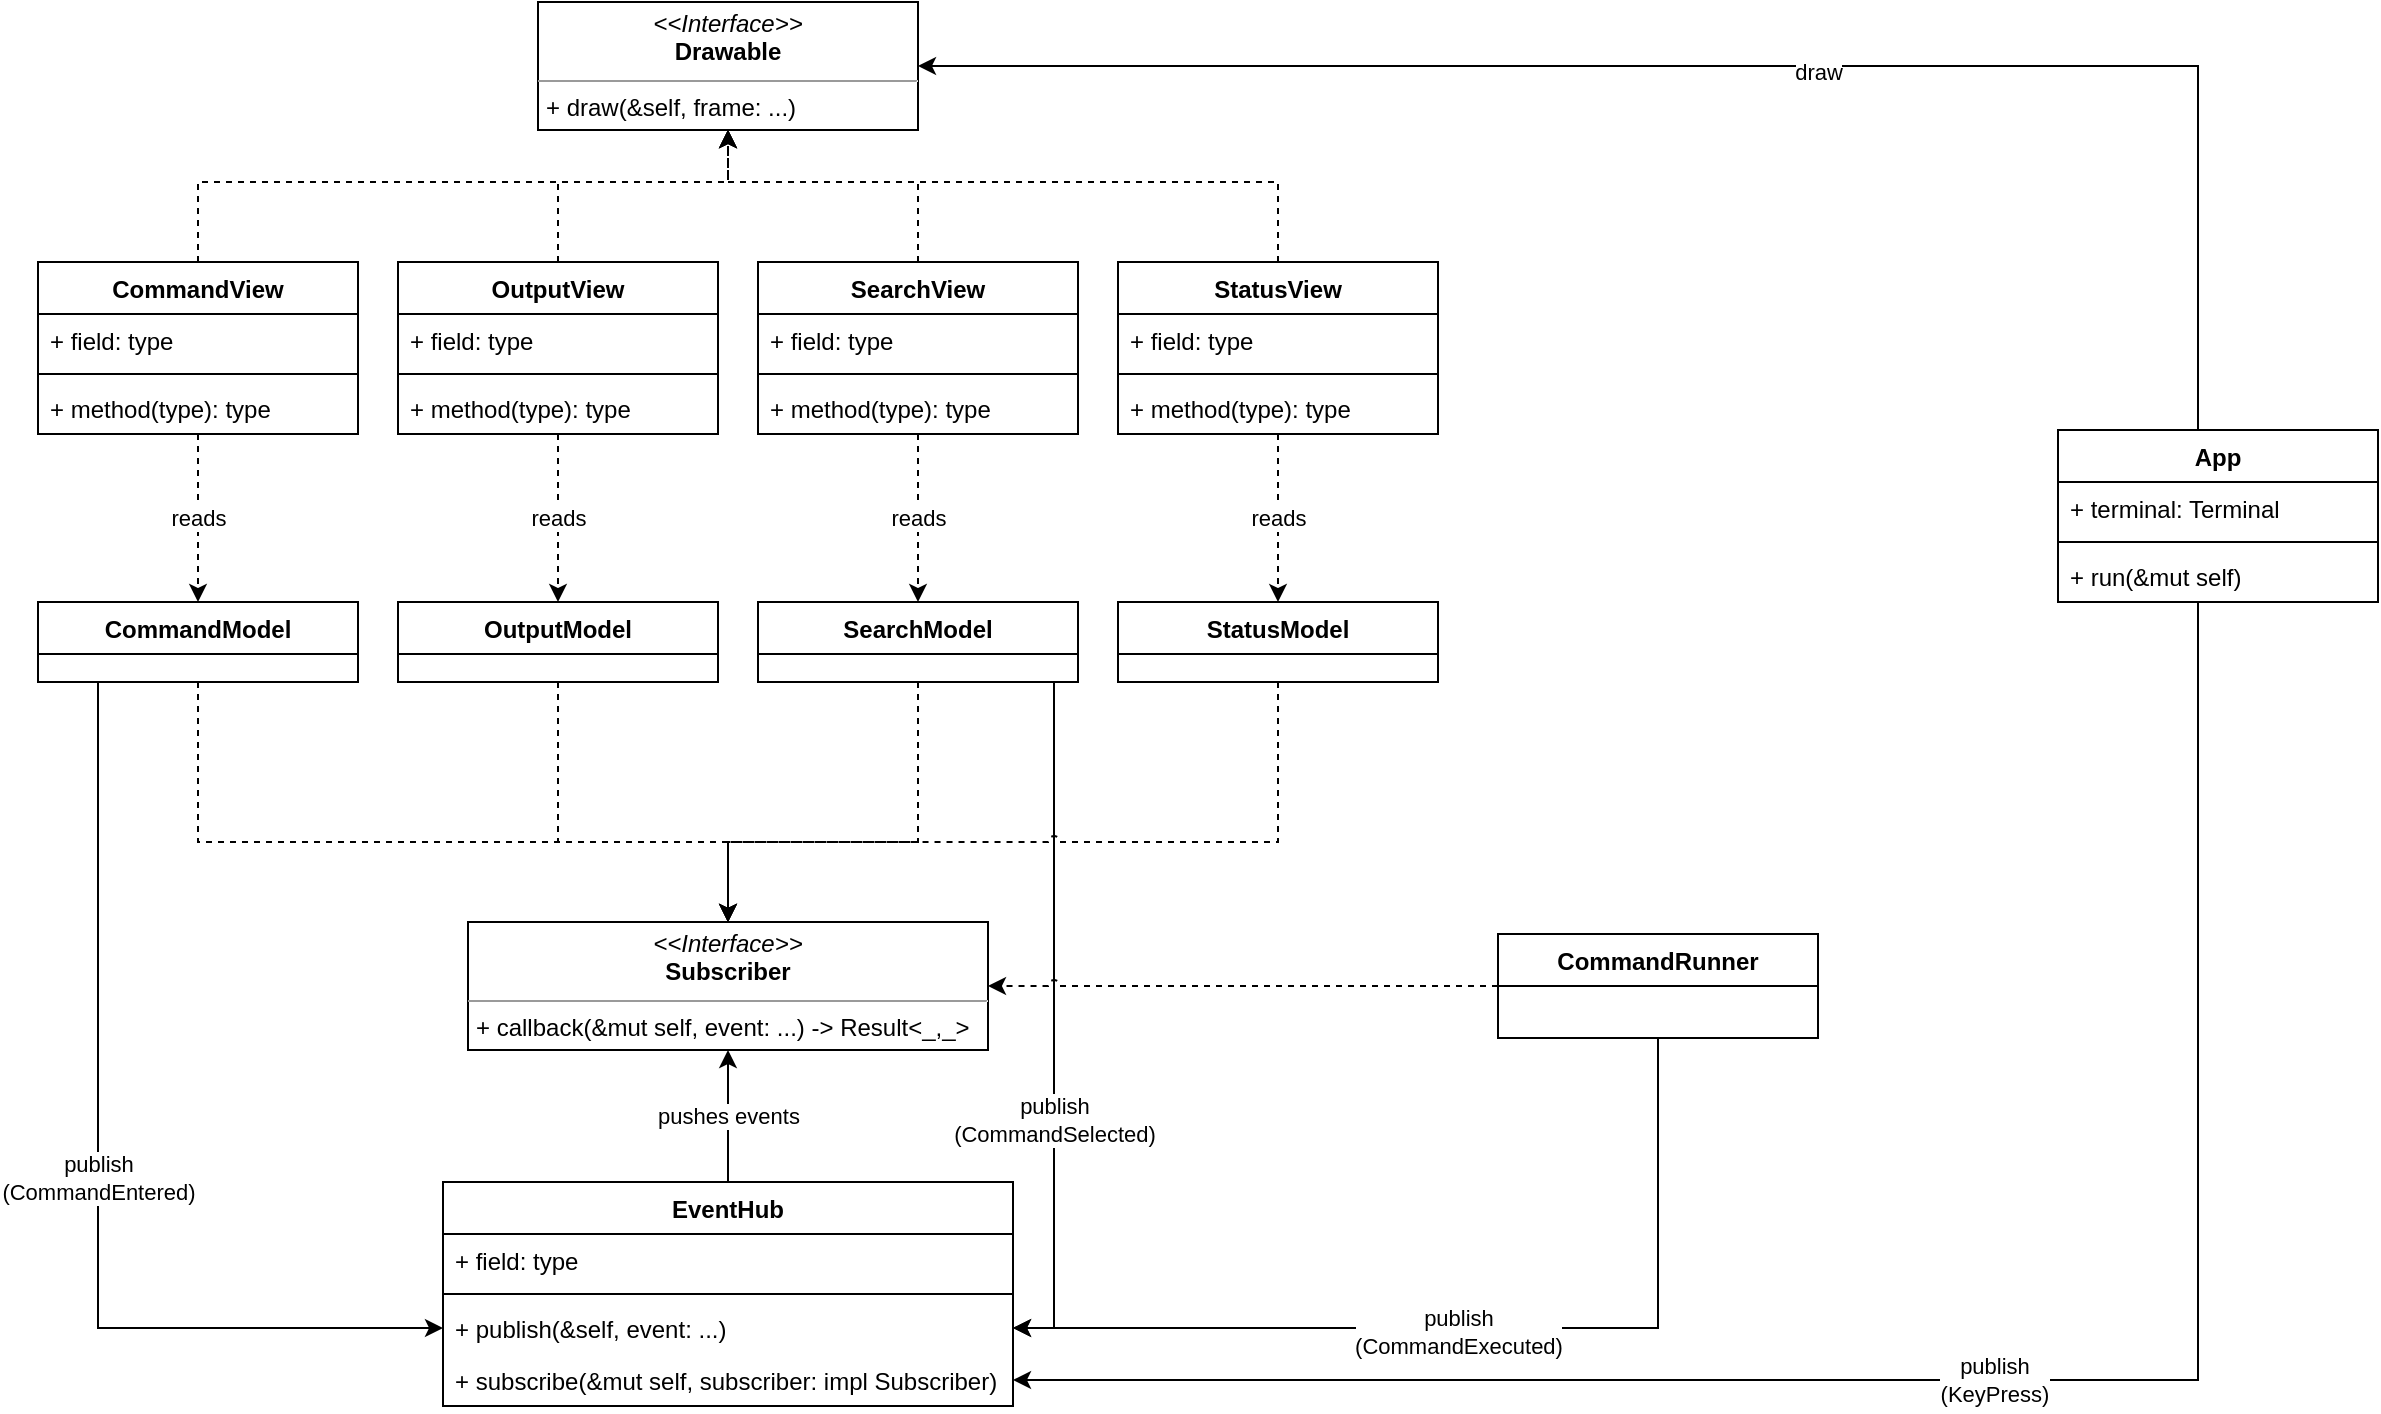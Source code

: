 <mxfile version="20.5.1" type="device"><diagram id="C5RBs43oDa-KdzZeNtuy" name="Page-1"><mxGraphModel dx="1483" dy="787" grid="1" gridSize="10" guides="1" tooltips="1" connect="1" arrows="1" fold="1" page="1" pageScale="1" pageWidth="827" pageHeight="1169" math="0" shadow="0"><root><mxCell id="WIyWlLk6GJQsqaUBKTNV-0"/><mxCell id="WIyWlLk6GJQsqaUBKTNV-1" parent="WIyWlLk6GJQsqaUBKTNV-0"/><mxCell id="1N9wxfGGeAQH_XEOSG9--65" value="publish&lt;br&gt;(CommandSelected)" style="edgeStyle=orthogonalEdgeStyle;rounded=0;jumpStyle=gap;orthogonalLoop=1;jettySize=auto;html=1;exitX=0.75;exitY=1;exitDx=0;exitDy=0;entryX=1;entryY=0.5;entryDx=0;entryDy=0;" edge="1" parent="WIyWlLk6GJQsqaUBKTNV-1" source="1N9wxfGGeAQH_XEOSG9--24" target="1N9wxfGGeAQH_XEOSG9--62"><mxGeometry x="0.335" relative="1" as="geometry"><Array as="points"><mxPoint x="528" y="360"/><mxPoint x="528" y="683"/></Array><mxPoint y="-1" as="offset"/></mxGeometry></mxCell><mxCell id="1N9wxfGGeAQH_XEOSG9--32" value="reads" style="edgeStyle=orthogonalEdgeStyle;rounded=0;orthogonalLoop=1;jettySize=auto;html=1;entryX=0.5;entryY=0;entryDx=0;entryDy=0;jumpStyle=none;dashed=1;" edge="1" parent="WIyWlLk6GJQsqaUBKTNV-1" source="1N9wxfGGeAQH_XEOSG9--0" target="1N9wxfGGeAQH_XEOSG9--16"><mxGeometry relative="1" as="geometry"/></mxCell><mxCell id="1N9wxfGGeAQH_XEOSG9--53" style="edgeStyle=orthogonalEdgeStyle;rounded=0;jumpStyle=none;orthogonalLoop=1;jettySize=auto;html=1;entryX=0.5;entryY=1;entryDx=0;entryDy=0;dashed=1;" edge="1" parent="WIyWlLk6GJQsqaUBKTNV-1" source="1N9wxfGGeAQH_XEOSG9--0" target="1N9wxfGGeAQH_XEOSG9--52"><mxGeometry relative="1" as="geometry"><Array as="points"><mxPoint x="100" y="110"/><mxPoint x="365" y="110"/></Array></mxGeometry></mxCell><mxCell id="1N9wxfGGeAQH_XEOSG9--0" value="CommandView" style="swimlane;fontStyle=1;align=center;verticalAlign=top;childLayout=stackLayout;horizontal=1;startSize=26;horizontalStack=0;resizeParent=1;resizeParentMax=0;resizeLast=0;collapsible=1;marginBottom=0;" vertex="1" parent="WIyWlLk6GJQsqaUBKTNV-1"><mxGeometry x="20" y="150" width="160" height="86" as="geometry"><mxRectangle x="120" y="150" width="100" height="30" as="alternateBounds"/></mxGeometry></mxCell><mxCell id="1N9wxfGGeAQH_XEOSG9--1" value="+ field: type" style="text;strokeColor=none;fillColor=none;align=left;verticalAlign=top;spacingLeft=4;spacingRight=4;overflow=hidden;rotatable=0;points=[[0,0.5],[1,0.5]];portConstraint=eastwest;" vertex="1" parent="1N9wxfGGeAQH_XEOSG9--0"><mxGeometry y="26" width="160" height="26" as="geometry"/></mxCell><mxCell id="1N9wxfGGeAQH_XEOSG9--2" value="" style="line;strokeWidth=1;fillColor=none;align=left;verticalAlign=middle;spacingTop=-1;spacingLeft=3;spacingRight=3;rotatable=0;labelPosition=right;points=[];portConstraint=eastwest;strokeColor=inherit;" vertex="1" parent="1N9wxfGGeAQH_XEOSG9--0"><mxGeometry y="52" width="160" height="8" as="geometry"/></mxCell><mxCell id="1N9wxfGGeAQH_XEOSG9--3" value="+ method(type): type" style="text;strokeColor=none;fillColor=none;align=left;verticalAlign=top;spacingLeft=4;spacingRight=4;overflow=hidden;rotatable=0;points=[[0,0.5],[1,0.5]];portConstraint=eastwest;" vertex="1" parent="1N9wxfGGeAQH_XEOSG9--0"><mxGeometry y="60" width="160" height="26" as="geometry"/></mxCell><mxCell id="1N9wxfGGeAQH_XEOSG9--34" value="reads" style="edgeStyle=orthogonalEdgeStyle;rounded=0;jumpStyle=none;orthogonalLoop=1;jettySize=auto;html=1;entryX=0.5;entryY=0;entryDx=0;entryDy=0;dashed=1;" edge="1" parent="WIyWlLk6GJQsqaUBKTNV-1" source="1N9wxfGGeAQH_XEOSG9--4" target="1N9wxfGGeAQH_XEOSG9--20"><mxGeometry relative="1" as="geometry"/></mxCell><mxCell id="1N9wxfGGeAQH_XEOSG9--55" style="edgeStyle=orthogonalEdgeStyle;rounded=0;jumpStyle=none;orthogonalLoop=1;jettySize=auto;html=1;dashed=1;" edge="1" parent="WIyWlLk6GJQsqaUBKTNV-1" source="1N9wxfGGeAQH_XEOSG9--4" target="1N9wxfGGeAQH_XEOSG9--52"><mxGeometry relative="1" as="geometry"><Array as="points"><mxPoint x="280" y="110"/><mxPoint x="365" y="110"/></Array></mxGeometry></mxCell><mxCell id="1N9wxfGGeAQH_XEOSG9--4" value="OutputView" style="swimlane;fontStyle=1;align=center;verticalAlign=top;childLayout=stackLayout;horizontal=1;startSize=26;horizontalStack=0;resizeParent=1;resizeParentMax=0;resizeLast=0;collapsible=1;marginBottom=0;" vertex="1" parent="WIyWlLk6GJQsqaUBKTNV-1"><mxGeometry x="200" y="150" width="160" height="86" as="geometry"><mxRectangle x="120" y="150" width="100" height="30" as="alternateBounds"/></mxGeometry></mxCell><mxCell id="1N9wxfGGeAQH_XEOSG9--5" value="+ field: type" style="text;strokeColor=none;fillColor=none;align=left;verticalAlign=top;spacingLeft=4;spacingRight=4;overflow=hidden;rotatable=0;points=[[0,0.5],[1,0.5]];portConstraint=eastwest;" vertex="1" parent="1N9wxfGGeAQH_XEOSG9--4"><mxGeometry y="26" width="160" height="26" as="geometry"/></mxCell><mxCell id="1N9wxfGGeAQH_XEOSG9--6" value="" style="line;strokeWidth=1;fillColor=none;align=left;verticalAlign=middle;spacingTop=-1;spacingLeft=3;spacingRight=3;rotatable=0;labelPosition=right;points=[];portConstraint=eastwest;strokeColor=inherit;" vertex="1" parent="1N9wxfGGeAQH_XEOSG9--4"><mxGeometry y="52" width="160" height="8" as="geometry"/></mxCell><mxCell id="1N9wxfGGeAQH_XEOSG9--7" value="+ method(type): type" style="text;strokeColor=none;fillColor=none;align=left;verticalAlign=top;spacingLeft=4;spacingRight=4;overflow=hidden;rotatable=0;points=[[0,0.5],[1,0.5]];portConstraint=eastwest;" vertex="1" parent="1N9wxfGGeAQH_XEOSG9--4"><mxGeometry y="60" width="160" height="26" as="geometry"/></mxCell><mxCell id="1N9wxfGGeAQH_XEOSG9--35" value="reads" style="edgeStyle=orthogonalEdgeStyle;rounded=0;jumpStyle=none;orthogonalLoop=1;jettySize=auto;html=1;entryX=0.5;entryY=0;entryDx=0;entryDy=0;dashed=1;" edge="1" parent="WIyWlLk6GJQsqaUBKTNV-1" source="1N9wxfGGeAQH_XEOSG9--8" target="1N9wxfGGeAQH_XEOSG9--24"><mxGeometry relative="1" as="geometry"/></mxCell><mxCell id="1N9wxfGGeAQH_XEOSG9--56" style="edgeStyle=orthogonalEdgeStyle;rounded=0;jumpStyle=none;orthogonalLoop=1;jettySize=auto;html=1;dashed=1;" edge="1" parent="WIyWlLk6GJQsqaUBKTNV-1" source="1N9wxfGGeAQH_XEOSG9--8" target="1N9wxfGGeAQH_XEOSG9--52"><mxGeometry relative="1" as="geometry"><Array as="points"><mxPoint x="460" y="110"/><mxPoint x="365" y="110"/></Array></mxGeometry></mxCell><mxCell id="1N9wxfGGeAQH_XEOSG9--8" value="SearchView" style="swimlane;fontStyle=1;align=center;verticalAlign=top;childLayout=stackLayout;horizontal=1;startSize=26;horizontalStack=0;resizeParent=1;resizeParentMax=0;resizeLast=0;collapsible=1;marginBottom=0;" vertex="1" parent="WIyWlLk6GJQsqaUBKTNV-1"><mxGeometry x="380" y="150" width="160" height="86" as="geometry"><mxRectangle x="120" y="150" width="100" height="30" as="alternateBounds"/></mxGeometry></mxCell><mxCell id="1N9wxfGGeAQH_XEOSG9--9" value="+ field: type" style="text;strokeColor=none;fillColor=none;align=left;verticalAlign=top;spacingLeft=4;spacingRight=4;overflow=hidden;rotatable=0;points=[[0,0.5],[1,0.5]];portConstraint=eastwest;" vertex="1" parent="1N9wxfGGeAQH_XEOSG9--8"><mxGeometry y="26" width="160" height="26" as="geometry"/></mxCell><mxCell id="1N9wxfGGeAQH_XEOSG9--10" value="" style="line;strokeWidth=1;fillColor=none;align=left;verticalAlign=middle;spacingTop=-1;spacingLeft=3;spacingRight=3;rotatable=0;labelPosition=right;points=[];portConstraint=eastwest;strokeColor=inherit;" vertex="1" parent="1N9wxfGGeAQH_XEOSG9--8"><mxGeometry y="52" width="160" height="8" as="geometry"/></mxCell><mxCell id="1N9wxfGGeAQH_XEOSG9--11" value="+ method(type): type" style="text;strokeColor=none;fillColor=none;align=left;verticalAlign=top;spacingLeft=4;spacingRight=4;overflow=hidden;rotatable=0;points=[[0,0.5],[1,0.5]];portConstraint=eastwest;" vertex="1" parent="1N9wxfGGeAQH_XEOSG9--8"><mxGeometry y="60" width="160" height="26" as="geometry"/></mxCell><mxCell id="1N9wxfGGeAQH_XEOSG9--36" value="reads" style="edgeStyle=orthogonalEdgeStyle;rounded=0;jumpStyle=none;orthogonalLoop=1;jettySize=auto;html=1;entryX=0.5;entryY=0;entryDx=0;entryDy=0;dashed=1;" edge="1" parent="WIyWlLk6GJQsqaUBKTNV-1" source="1N9wxfGGeAQH_XEOSG9--12" target="1N9wxfGGeAQH_XEOSG9--28"><mxGeometry relative="1" as="geometry"/></mxCell><mxCell id="1N9wxfGGeAQH_XEOSG9--54" style="edgeStyle=orthogonalEdgeStyle;rounded=0;jumpStyle=none;orthogonalLoop=1;jettySize=auto;html=1;dashed=1;" edge="1" parent="WIyWlLk6GJQsqaUBKTNV-1" source="1N9wxfGGeAQH_XEOSG9--12" target="1N9wxfGGeAQH_XEOSG9--52"><mxGeometry relative="1" as="geometry"><Array as="points"><mxPoint x="640" y="110"/><mxPoint x="365" y="110"/></Array></mxGeometry></mxCell><mxCell id="1N9wxfGGeAQH_XEOSG9--12" value="StatusView" style="swimlane;fontStyle=1;align=center;verticalAlign=top;childLayout=stackLayout;horizontal=1;startSize=26;horizontalStack=0;resizeParent=1;resizeParentMax=0;resizeLast=0;collapsible=1;marginBottom=0;" vertex="1" parent="WIyWlLk6GJQsqaUBKTNV-1"><mxGeometry x="560" y="150" width="160" height="86" as="geometry"><mxRectangle x="120" y="150" width="100" height="30" as="alternateBounds"/></mxGeometry></mxCell><mxCell id="1N9wxfGGeAQH_XEOSG9--13" value="+ field: type" style="text;strokeColor=none;fillColor=none;align=left;verticalAlign=top;spacingLeft=4;spacingRight=4;overflow=hidden;rotatable=0;points=[[0,0.5],[1,0.5]];portConstraint=eastwest;" vertex="1" parent="1N9wxfGGeAQH_XEOSG9--12"><mxGeometry y="26" width="160" height="26" as="geometry"/></mxCell><mxCell id="1N9wxfGGeAQH_XEOSG9--14" value="" style="line;strokeWidth=1;fillColor=none;align=left;verticalAlign=middle;spacingTop=-1;spacingLeft=3;spacingRight=3;rotatable=0;labelPosition=right;points=[];portConstraint=eastwest;strokeColor=inherit;" vertex="1" parent="1N9wxfGGeAQH_XEOSG9--12"><mxGeometry y="52" width="160" height="8" as="geometry"/></mxCell><mxCell id="1N9wxfGGeAQH_XEOSG9--15" value="+ method(type): type" style="text;strokeColor=none;fillColor=none;align=left;verticalAlign=top;spacingLeft=4;spacingRight=4;overflow=hidden;rotatable=0;points=[[0,0.5],[1,0.5]];portConstraint=eastwest;" vertex="1" parent="1N9wxfGGeAQH_XEOSG9--12"><mxGeometry y="60" width="160" height="26" as="geometry"/></mxCell><mxCell id="1N9wxfGGeAQH_XEOSG9--58" style="edgeStyle=orthogonalEdgeStyle;rounded=0;jumpStyle=none;orthogonalLoop=1;jettySize=auto;html=1;dashed=1;" edge="1" parent="WIyWlLk6GJQsqaUBKTNV-1" source="1N9wxfGGeAQH_XEOSG9--16" target="1N9wxfGGeAQH_XEOSG9--57"><mxGeometry relative="1" as="geometry"><Array as="points"><mxPoint x="100" y="440"/><mxPoint x="365" y="440"/></Array></mxGeometry></mxCell><mxCell id="1N9wxfGGeAQH_XEOSG9--63" value="publish&lt;br&gt;(CommandEntered)" style="edgeStyle=orthogonalEdgeStyle;rounded=0;jumpStyle=none;orthogonalLoop=1;jettySize=auto;html=1;entryX=0;entryY=0.5;entryDx=0;entryDy=0;" edge="1" parent="WIyWlLk6GJQsqaUBKTNV-1" source="1N9wxfGGeAQH_XEOSG9--16" target="1N9wxfGGeAQH_XEOSG9--62"><mxGeometry relative="1" as="geometry"><mxPoint x="58" y="350" as="sourcePoint"/><Array as="points"><mxPoint x="50" y="683"/></Array></mxGeometry></mxCell><mxCell id="1N9wxfGGeAQH_XEOSG9--16" value="CommandModel" style="swimlane;fontStyle=1;align=center;verticalAlign=top;childLayout=stackLayout;horizontal=1;startSize=26;horizontalStack=0;resizeParent=1;resizeParentMax=0;resizeLast=0;collapsible=1;marginBottom=0;" vertex="1" parent="WIyWlLk6GJQsqaUBKTNV-1"><mxGeometry x="20" y="320" width="160" height="40" as="geometry"><mxRectangle x="120" y="150" width="100" height="30" as="alternateBounds"/></mxGeometry></mxCell><mxCell id="1N9wxfGGeAQH_XEOSG9--59" style="edgeStyle=orthogonalEdgeStyle;rounded=0;jumpStyle=none;orthogonalLoop=1;jettySize=auto;html=1;dashed=1;" edge="1" parent="WIyWlLk6GJQsqaUBKTNV-1" source="1N9wxfGGeAQH_XEOSG9--20" target="1N9wxfGGeAQH_XEOSG9--57"><mxGeometry relative="1" as="geometry"><Array as="points"><mxPoint x="280" y="440"/><mxPoint x="365" y="440"/></Array></mxGeometry></mxCell><mxCell id="1N9wxfGGeAQH_XEOSG9--20" value="OutputModel" style="swimlane;fontStyle=1;align=center;verticalAlign=top;childLayout=stackLayout;horizontal=1;startSize=26;horizontalStack=0;resizeParent=1;resizeParentMax=0;resizeLast=0;collapsible=1;marginBottom=0;" vertex="1" parent="WIyWlLk6GJQsqaUBKTNV-1"><mxGeometry x="200" y="320" width="160" height="40" as="geometry"><mxRectangle x="120" y="150" width="100" height="30" as="alternateBounds"/></mxGeometry></mxCell><mxCell id="1N9wxfGGeAQH_XEOSG9--60" style="edgeStyle=orthogonalEdgeStyle;rounded=0;jumpStyle=none;orthogonalLoop=1;jettySize=auto;html=1;dashed=1;" edge="1" parent="WIyWlLk6GJQsqaUBKTNV-1" source="1N9wxfGGeAQH_XEOSG9--24" target="1N9wxfGGeAQH_XEOSG9--57"><mxGeometry relative="1" as="geometry"><Array as="points"><mxPoint x="460" y="440"/><mxPoint x="365" y="440"/></Array></mxGeometry></mxCell><mxCell id="1N9wxfGGeAQH_XEOSG9--24" value="SearchModel" style="swimlane;fontStyle=1;align=center;verticalAlign=top;childLayout=stackLayout;horizontal=1;startSize=26;horizontalStack=0;resizeParent=1;resizeParentMax=0;resizeLast=0;collapsible=1;marginBottom=0;" vertex="1" parent="WIyWlLk6GJQsqaUBKTNV-1"><mxGeometry x="380" y="320" width="160" height="40" as="geometry"><mxRectangle x="120" y="150" width="100" height="30" as="alternateBounds"/></mxGeometry></mxCell><mxCell id="1N9wxfGGeAQH_XEOSG9--28" value="StatusModel" style="swimlane;fontStyle=1;align=center;verticalAlign=top;childLayout=stackLayout;horizontal=1;startSize=26;horizontalStack=0;resizeParent=1;resizeParentMax=0;resizeLast=0;collapsible=1;marginBottom=0;" vertex="1" parent="WIyWlLk6GJQsqaUBKTNV-1"><mxGeometry x="560" y="320" width="160" height="40" as="geometry"><mxRectangle x="120" y="150" width="100" height="30" as="alternateBounds"/></mxGeometry></mxCell><mxCell id="1N9wxfGGeAQH_XEOSG9--64" value="pushes events" style="edgeStyle=orthogonalEdgeStyle;rounded=0;jumpStyle=none;orthogonalLoop=1;jettySize=auto;html=1;entryX=0.5;entryY=1;entryDx=0;entryDy=0;" edge="1" parent="WIyWlLk6GJQsqaUBKTNV-1" source="1N9wxfGGeAQH_XEOSG9--37" target="1N9wxfGGeAQH_XEOSG9--57"><mxGeometry relative="1" as="geometry"/></mxCell><mxCell id="1N9wxfGGeAQH_XEOSG9--37" value="EventHub" style="swimlane;fontStyle=1;align=center;verticalAlign=top;childLayout=stackLayout;horizontal=1;startSize=26;horizontalStack=0;resizeParent=1;resizeParentMax=0;resizeLast=0;collapsible=1;marginBottom=0;" vertex="1" parent="WIyWlLk6GJQsqaUBKTNV-1"><mxGeometry x="222.5" y="610" width="285" height="112" as="geometry"/></mxCell><mxCell id="1N9wxfGGeAQH_XEOSG9--38" value="+ field: type" style="text;strokeColor=none;fillColor=none;align=left;verticalAlign=top;spacingLeft=4;spacingRight=4;overflow=hidden;rotatable=0;points=[[0,0.5],[1,0.5]];portConstraint=eastwest;" vertex="1" parent="1N9wxfGGeAQH_XEOSG9--37"><mxGeometry y="26" width="285" height="26" as="geometry"/></mxCell><mxCell id="1N9wxfGGeAQH_XEOSG9--39" value="" style="line;strokeWidth=1;fillColor=none;align=left;verticalAlign=middle;spacingTop=-1;spacingLeft=3;spacingRight=3;rotatable=0;labelPosition=right;points=[];portConstraint=eastwest;strokeColor=inherit;" vertex="1" parent="1N9wxfGGeAQH_XEOSG9--37"><mxGeometry y="52" width="285" height="8" as="geometry"/></mxCell><mxCell id="1N9wxfGGeAQH_XEOSG9--62" value="+ publish(&amp;self, event: ...)" style="text;strokeColor=none;fillColor=none;align=left;verticalAlign=top;spacingLeft=4;spacingRight=4;overflow=hidden;rotatable=0;points=[[0,0.5],[1,0.5]];portConstraint=eastwest;" vertex="1" parent="1N9wxfGGeAQH_XEOSG9--37"><mxGeometry y="60" width="285" height="26" as="geometry"/></mxCell><mxCell id="1N9wxfGGeAQH_XEOSG9--40" value="+ subscribe(&amp;mut self, subscriber: impl Subscriber)" style="text;strokeColor=none;fillColor=none;align=left;verticalAlign=top;spacingLeft=4;spacingRight=4;overflow=hidden;rotatable=0;points=[[0,0.5],[1,0.5]];portConstraint=eastwest;" vertex="1" parent="1N9wxfGGeAQH_XEOSG9--37"><mxGeometry y="86" width="285" height="26" as="geometry"/></mxCell><mxCell id="1N9wxfGGeAQH_XEOSG9--52" value="&lt;p style=&quot;margin:0px;margin-top:4px;text-align:center;&quot;&gt;&lt;i&gt;&amp;lt;&amp;lt;Interface&amp;gt;&amp;gt;&lt;/i&gt;&lt;br&gt;&lt;b&gt;Drawable&lt;/b&gt;&lt;/p&gt;&lt;hr size=&quot;1&quot;&gt;&lt;p style=&quot;margin:0px;margin-left:4px;&quot;&gt;+ draw(&amp;amp;self, frame: ...)&lt;span style=&quot;color: rgba(0, 0, 0, 0); font-family: monospace; font-size: 0px;&quot;&gt;mxGraphModel%3E%3Croot%3E%3CmxCell%20id%3D%220%22%2F%3E%3CmxCell%20id%3D%221%22%20parent%3D%220%22%2F%3E%3CmxCell%20id%3D%222%22%20value%3D%22%C2%ABtrait%C2%BB%26lt%3Bbr%26gt%3B%26lt%3Bb%26gt%3BDrawable%26lt%3B%2Fb%26gt%3B%22%20style%3D%22html%3D1%3B%22%20vertex%3D%221%22%20parent%3D%221%22%3E%3CmxGeometry%20x%3D%22310%22%20y%3D%2230%22%20width%3D%22110%22%20height%3D%2250%22%20as%3D%22geometry%22%2F%3E%3C%2FmxCell%3E%3C%2Froot%3E%3C%2FmxGraphModel%3E&lt;/span&gt;&lt;br&gt;&lt;/p&gt;" style="verticalAlign=top;align=left;overflow=fill;fontSize=12;fontFamily=Helvetica;html=1;" vertex="1" parent="WIyWlLk6GJQsqaUBKTNV-1"><mxGeometry x="270" y="20" width="190" height="64" as="geometry"/></mxCell><mxCell id="1N9wxfGGeAQH_XEOSG9--57" value="&lt;p style=&quot;margin:0px;margin-top:4px;text-align:center;&quot;&gt;&lt;i&gt;&amp;lt;&amp;lt;Interface&amp;gt;&amp;gt;&lt;/i&gt;&lt;br&gt;&lt;b&gt;Subscriber&lt;/b&gt;&lt;/p&gt;&lt;hr size=&quot;1&quot;&gt;&lt;p style=&quot;margin:0px;margin-left:4px;&quot;&gt;+ callback(&amp;amp;mut self, event: ...) -&amp;gt; Result&amp;lt;_,_&amp;gt;&lt;span style=&quot;color: rgba(0, 0, 0, 0); font-family: monospace; font-size: 0px;&quot;&gt;id%3D%220%22%2F%3E%3CmxCell%20id%3D%221%22%20parent%3D%220%22%2F%3E%3CmxCell%20id%3D%222%22%20value%3D%22%C2%ABtrait%C2%BB%26lt%3Bbr%26gt%3B%26lt%3Bb%26gt%3BDrawable%26lt%3B%2Fb%26gt%3B%22%20style%3D%22html%3D1%3B%22%20vertex%3D%221%22%20parent%3D%221%22%3E%3CmxGeometry%20x%3D%22310%22%20y%3D%2230%22%20width%3D%22110%22%20height%3D%2250%22%20as%3D%22geometry%22%2F%3E%3C%2FmxCell%3E%3C%2Froot%3E%3C%2FmxGraphModel%3E -- -&lt;/span&gt;&lt;br&gt;&lt;/p&gt;" style="verticalAlign=top;align=left;overflow=fill;fontSize=12;fontFamily=Helvetica;html=1;" vertex="1" parent="WIyWlLk6GJQsqaUBKTNV-1"><mxGeometry x="235" y="480" width="260" height="64" as="geometry"/></mxCell><mxCell id="1N9wxfGGeAQH_XEOSG9--61" style="edgeStyle=orthogonalEdgeStyle;rounded=0;jumpStyle=arc;orthogonalLoop=1;jettySize=auto;html=1;dashed=1;" edge="1" parent="WIyWlLk6GJQsqaUBKTNV-1" source="1N9wxfGGeAQH_XEOSG9--28" target="1N9wxfGGeAQH_XEOSG9--57"><mxGeometry relative="1" as="geometry"><Array as="points"><mxPoint x="640" y="440"/><mxPoint x="365" y="440"/></Array></mxGeometry></mxCell><mxCell id="1N9wxfGGeAQH_XEOSG9--72" style="edgeStyle=elbowEdgeStyle;rounded=0;jumpStyle=arc;orthogonalLoop=1;jettySize=auto;html=1;dashed=1;" edge="1" parent="WIyWlLk6GJQsqaUBKTNV-1" source="1N9wxfGGeAQH_XEOSG9--67" target="1N9wxfGGeAQH_XEOSG9--57"><mxGeometry relative="1" as="geometry"/></mxCell><mxCell id="1N9wxfGGeAQH_XEOSG9--67" value="CommandRunner" style="swimlane;fontStyle=1;align=center;verticalAlign=top;childLayout=stackLayout;horizontal=1;startSize=26;horizontalStack=0;resizeParent=1;resizeParentMax=0;resizeLast=0;collapsible=1;marginBottom=0;" vertex="1" parent="WIyWlLk6GJQsqaUBKTNV-1"><mxGeometry x="750" y="486" width="160" height="52" as="geometry"/></mxCell><mxCell id="1N9wxfGGeAQH_XEOSG9--71" value="publish&lt;br&gt;(CommandExecuted)" style="edgeStyle=elbowEdgeStyle;rounded=0;jumpStyle=arc;orthogonalLoop=1;jettySize=auto;html=1;entryX=1;entryY=0.5;entryDx=0;entryDy=0;" edge="1" parent="WIyWlLk6GJQsqaUBKTNV-1" source="1N9wxfGGeAQH_XEOSG9--67" target="1N9wxfGGeAQH_XEOSG9--62"><mxGeometry x="0.048" y="2" relative="1" as="geometry"><mxPoint x="750" y="542" as="sourcePoint"/><Array as="points"><mxPoint x="830" y="560"/></Array><mxPoint as="offset"/></mxGeometry></mxCell><mxCell id="1N9wxfGGeAQH_XEOSG9--77" value="publish&lt;br&gt;(KeyPress)" style="edgeStyle=elbowEdgeStyle;rounded=0;jumpStyle=arc;orthogonalLoop=1;jettySize=auto;html=1;entryX=1;entryY=0.5;entryDx=0;entryDy=0;" edge="1" parent="WIyWlLk6GJQsqaUBKTNV-1" source="1N9wxfGGeAQH_XEOSG9--73" target="1N9wxfGGeAQH_XEOSG9--40"><mxGeometry relative="1" as="geometry"><Array as="points"><mxPoint x="1100" y="480"/></Array></mxGeometry></mxCell><mxCell id="1N9wxfGGeAQH_XEOSG9--83" style="edgeStyle=elbowEdgeStyle;rounded=0;jumpStyle=arc;orthogonalLoop=1;jettySize=auto;html=1;entryX=1;entryY=0.5;entryDx=0;entryDy=0;" edge="1" parent="WIyWlLk6GJQsqaUBKTNV-1" source="1N9wxfGGeAQH_XEOSG9--73" target="1N9wxfGGeAQH_XEOSG9--52"><mxGeometry relative="1" as="geometry"><Array as="points"><mxPoint x="1100" y="170"/></Array></mxGeometry></mxCell><mxCell id="1N9wxfGGeAQH_XEOSG9--84" value="draw" style="edgeLabel;html=1;align=center;verticalAlign=middle;resizable=0;points=[];" vertex="1" connectable="0" parent="1N9wxfGGeAQH_XEOSG9--83"><mxGeometry x="-0.095" y="3" relative="1" as="geometry"><mxPoint as="offset"/></mxGeometry></mxCell><mxCell id="1N9wxfGGeAQH_XEOSG9--73" value="App" style="swimlane;fontStyle=1;align=center;verticalAlign=top;childLayout=stackLayout;horizontal=1;startSize=26;horizontalStack=0;resizeParent=1;resizeParentMax=0;resizeLast=0;collapsible=1;marginBottom=0;" vertex="1" parent="WIyWlLk6GJQsqaUBKTNV-1"><mxGeometry x="1030" y="234" width="160" height="86" as="geometry"/></mxCell><mxCell id="1N9wxfGGeAQH_XEOSG9--74" value="+ terminal: Terminal" style="text;strokeColor=none;fillColor=none;align=left;verticalAlign=top;spacingLeft=4;spacingRight=4;overflow=hidden;rotatable=0;points=[[0,0.5],[1,0.5]];portConstraint=eastwest;" vertex="1" parent="1N9wxfGGeAQH_XEOSG9--73"><mxGeometry y="26" width="160" height="26" as="geometry"/></mxCell><mxCell id="1N9wxfGGeAQH_XEOSG9--75" value="" style="line;strokeWidth=1;fillColor=none;align=left;verticalAlign=middle;spacingTop=-1;spacingLeft=3;spacingRight=3;rotatable=0;labelPosition=right;points=[];portConstraint=eastwest;strokeColor=inherit;" vertex="1" parent="1N9wxfGGeAQH_XEOSG9--73"><mxGeometry y="52" width="160" height="8" as="geometry"/></mxCell><mxCell id="1N9wxfGGeAQH_XEOSG9--76" value="+ run(&amp;mut self)" style="text;strokeColor=none;fillColor=none;align=left;verticalAlign=top;spacingLeft=4;spacingRight=4;overflow=hidden;rotatable=0;points=[[0,0.5],[1,0.5]];portConstraint=eastwest;" vertex="1" parent="1N9wxfGGeAQH_XEOSG9--73"><mxGeometry y="60" width="160" height="26" as="geometry"/></mxCell></root></mxGraphModel></diagram></mxfile>